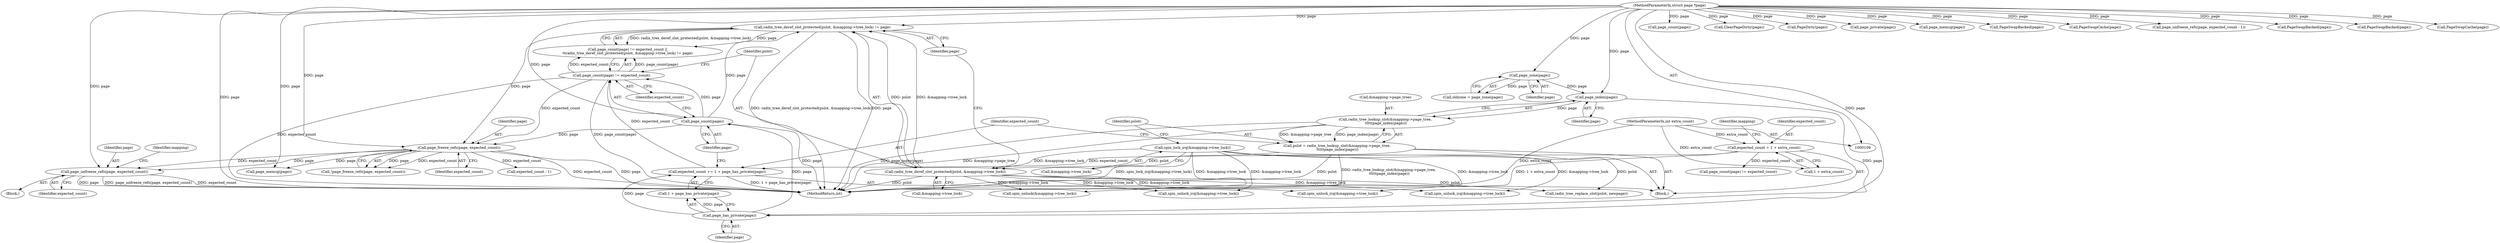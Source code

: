 digraph "0_linux_42cb14b110a5698ccf26ce59c4441722605a3743_0@API" {
"1000241" [label="(Call,page_unfreeze_refs(page, expected_count))"];
"1000217" [label="(Call,page_freeze_refs(page, expected_count))"];
"1000198" [label="(Call,radix_tree_deref_slot_protected(pslot, &mapping->tree_lock) != page)"];
"1000199" [label="(Call,radix_tree_deref_slot_protected(pslot, &mapping->tree_lock))"];
"1000177" [label="(Call,pslot = radix_tree_lookup_slot(&mapping->page_tree,\n \t\t\t\t\tpage_index(page)))"];
"1000179" [label="(Call,radix_tree_lookup_slot(&mapping->page_tree,\n \t\t\t\t\tpage_index(page)))"];
"1000184" [label="(Call,page_index(page))"];
"1000166" [label="(Call,page_zone(page))"];
"1000112" [label="(MethodParameterIn,struct page *page)"];
"1000172" [label="(Call,spin_lock_irq(&mapping->tree_lock))"];
"1000195" [label="(Call,page_count(page))"];
"1000190" [label="(Call,page_has_private(page))"];
"1000194" [label="(Call,page_count(page) != expected_count)"];
"1000186" [label="(Call,expected_count += 1 + page_has_private(page))"];
"1000121" [label="(Call,expected_count = 1 + extra_count)"];
"1000115" [label="(MethodParameterIn,int extra_count)"];
"1000116" [label="(Block,)"];
"1000133" [label="(Call,page_count(page))"];
"1000190" [label="(Call,page_has_private(page))"];
"1000294" [label="(Call,ClearPageDirty(page))"];
"1000173" [label="(Call,&mapping->tree_lock)"];
"1000177" [label="(Call,pslot = radix_tree_lookup_slot(&mapping->page_tree,\n \t\t\t\t\tpage_index(page)))"];
"1000241" [label="(Call,page_unfreeze_refs(page, expected_count))"];
"1000194" [label="(Call,page_count(page) != expected_count)"];
"1000289" [label="(Call,PageDirty(page))"];
"1000254" [label="(Call,page_memcg(page))"];
"1000285" [label="(Call,page_private(page))"];
"1000141" [label="(Call,page_memcg(page))"];
"1000218" [label="(Identifier,page)"];
"1000200" [label="(Identifier,pslot)"];
"1000186" [label="(Call,expected_count += 1 + page_has_private(page))"];
"1000184" [label="(Call,page_index(page))"];
"1000324" [label="(Call,PageSwapBacked(page))"];
"1000123" [label="(Call,1 + extra_count)"];
"1000195" [label="(Call,page_count(page))"];
"1000166" [label="(Call,page_zone(page))"];
"1000115" [label="(MethodParameterIn,int extra_count)"];
"1000247" [label="(Identifier,mapping)"];
"1000164" [label="(Call,oldzone = page_zone(page))"];
"1000198" [label="(Call,radix_tree_deref_slot_protected(pslot, &mapping->tree_lock) != page)"];
"1000191" [label="(Identifier,page)"];
"1000219" [label="(Identifier,expected_count)"];
"1000187" [label="(Identifier,expected_count)"];
"1000240" [label="(Block,)"];
"1000217" [label="(Call,page_freeze_refs(page, expected_count))"];
"1000327" [label="(Call,PageSwapCache(page))"];
"1000129" [label="(Identifier,mapping)"];
"1000197" [label="(Identifier,expected_count)"];
"1000178" [label="(Identifier,pslot)"];
"1000205" [label="(Identifier,page)"];
"1000201" [label="(Call,&mapping->tree_lock)"];
"1000244" [label="(Call,spin_unlock_irq(&mapping->tree_lock))"];
"1000301" [label="(Call,page_unfreeze_refs(page, expected_count - 1))"];
"1000351" [label="(MethodReturn,int)"];
"1000112" [label="(MethodParameterIn,struct page *page)"];
"1000121" [label="(Call,expected_count = 1 + extra_count)"];
"1000221" [label="(Call,spin_unlock_irq(&mapping->tree_lock))"];
"1000306" [label="(Call,spin_unlock(&mapping->tree_lock))"];
"1000242" [label="(Identifier,page)"];
"1000158" [label="(Call,PageSwapBacked(page))"];
"1000196" [label="(Identifier,page)"];
"1000298" [label="(Call,radix_tree_replace_slot(pslot, newpage))"];
"1000180" [label="(Call,&mapping->page_tree)"];
"1000271" [label="(Call,PageSwapBacked(page))"];
"1000303" [label="(Call,expected_count - 1)"];
"1000243" [label="(Identifier,expected_count)"];
"1000132" [label="(Call,page_count(page) != expected_count)"];
"1000122" [label="(Identifier,expected_count)"];
"1000188" [label="(Call,1 + page_has_private(page))"];
"1000216" [label="(Call,!page_freeze_refs(page, expected_count))"];
"1000172" [label="(Call,spin_lock_irq(&mapping->tree_lock))"];
"1000278" [label="(Call,PageSwapCache(page))"];
"1000179" [label="(Call,radix_tree_lookup_slot(&mapping->page_tree,\n \t\t\t\t\tpage_index(page)))"];
"1000193" [label="(Call,page_count(page) != expected_count ||\n\t\tradix_tree_deref_slot_protected(pslot, &mapping->tree_lock) != page)"];
"1000167" [label="(Identifier,page)"];
"1000185" [label="(Identifier,page)"];
"1000199" [label="(Call,radix_tree_deref_slot_protected(pslot, &mapping->tree_lock))"];
"1000207" [label="(Call,spin_unlock_irq(&mapping->tree_lock))"];
"1000241" -> "1000240"  [label="AST: "];
"1000241" -> "1000243"  [label="CFG: "];
"1000242" -> "1000241"  [label="AST: "];
"1000243" -> "1000241"  [label="AST: "];
"1000247" -> "1000241"  [label="CFG: "];
"1000241" -> "1000351"  [label="DDG: page"];
"1000241" -> "1000351"  [label="DDG: page_unfreeze_refs(page, expected_count)"];
"1000241" -> "1000351"  [label="DDG: expected_count"];
"1000217" -> "1000241"  [label="DDG: page"];
"1000217" -> "1000241"  [label="DDG: expected_count"];
"1000112" -> "1000241"  [label="DDG: page"];
"1000217" -> "1000216"  [label="AST: "];
"1000217" -> "1000219"  [label="CFG: "];
"1000218" -> "1000217"  [label="AST: "];
"1000219" -> "1000217"  [label="AST: "];
"1000216" -> "1000217"  [label="CFG: "];
"1000217" -> "1000351"  [label="DDG: expected_count"];
"1000217" -> "1000351"  [label="DDG: page"];
"1000217" -> "1000216"  [label="DDG: page"];
"1000217" -> "1000216"  [label="DDG: expected_count"];
"1000198" -> "1000217"  [label="DDG: page"];
"1000195" -> "1000217"  [label="DDG: page"];
"1000112" -> "1000217"  [label="DDG: page"];
"1000194" -> "1000217"  [label="DDG: expected_count"];
"1000217" -> "1000254"  [label="DDG: page"];
"1000217" -> "1000303"  [label="DDG: expected_count"];
"1000198" -> "1000193"  [label="AST: "];
"1000198" -> "1000205"  [label="CFG: "];
"1000199" -> "1000198"  [label="AST: "];
"1000205" -> "1000198"  [label="AST: "];
"1000193" -> "1000198"  [label="CFG: "];
"1000198" -> "1000351"  [label="DDG: radix_tree_deref_slot_protected(pslot, &mapping->tree_lock)"];
"1000198" -> "1000351"  [label="DDG: page"];
"1000198" -> "1000193"  [label="DDG: radix_tree_deref_slot_protected(pslot, &mapping->tree_lock)"];
"1000198" -> "1000193"  [label="DDG: page"];
"1000199" -> "1000198"  [label="DDG: pslot"];
"1000199" -> "1000198"  [label="DDG: &mapping->tree_lock"];
"1000195" -> "1000198"  [label="DDG: page"];
"1000112" -> "1000198"  [label="DDG: page"];
"1000199" -> "1000201"  [label="CFG: "];
"1000200" -> "1000199"  [label="AST: "];
"1000201" -> "1000199"  [label="AST: "];
"1000205" -> "1000199"  [label="CFG: "];
"1000199" -> "1000351"  [label="DDG: pslot"];
"1000177" -> "1000199"  [label="DDG: pslot"];
"1000172" -> "1000199"  [label="DDG: &mapping->tree_lock"];
"1000199" -> "1000207"  [label="DDG: &mapping->tree_lock"];
"1000199" -> "1000221"  [label="DDG: &mapping->tree_lock"];
"1000199" -> "1000244"  [label="DDG: &mapping->tree_lock"];
"1000199" -> "1000298"  [label="DDG: pslot"];
"1000199" -> "1000306"  [label="DDG: &mapping->tree_lock"];
"1000177" -> "1000116"  [label="AST: "];
"1000177" -> "1000179"  [label="CFG: "];
"1000178" -> "1000177"  [label="AST: "];
"1000179" -> "1000177"  [label="AST: "];
"1000187" -> "1000177"  [label="CFG: "];
"1000177" -> "1000351"  [label="DDG: pslot"];
"1000177" -> "1000351"  [label="DDG: radix_tree_lookup_slot(&mapping->page_tree,\n \t\t\t\t\tpage_index(page))"];
"1000179" -> "1000177"  [label="DDG: &mapping->page_tree"];
"1000179" -> "1000177"  [label="DDG: page_index(page)"];
"1000177" -> "1000298"  [label="DDG: pslot"];
"1000179" -> "1000184"  [label="CFG: "];
"1000180" -> "1000179"  [label="AST: "];
"1000184" -> "1000179"  [label="AST: "];
"1000179" -> "1000351"  [label="DDG: page_index(page)"];
"1000179" -> "1000351"  [label="DDG: &mapping->page_tree"];
"1000184" -> "1000179"  [label="DDG: page"];
"1000184" -> "1000185"  [label="CFG: "];
"1000185" -> "1000184"  [label="AST: "];
"1000166" -> "1000184"  [label="DDG: page"];
"1000112" -> "1000184"  [label="DDG: page"];
"1000184" -> "1000190"  [label="DDG: page"];
"1000166" -> "1000164"  [label="AST: "];
"1000166" -> "1000167"  [label="CFG: "];
"1000167" -> "1000166"  [label="AST: "];
"1000164" -> "1000166"  [label="CFG: "];
"1000166" -> "1000164"  [label="DDG: page"];
"1000112" -> "1000166"  [label="DDG: page"];
"1000112" -> "1000109"  [label="AST: "];
"1000112" -> "1000351"  [label="DDG: page"];
"1000112" -> "1000133"  [label="DDG: page"];
"1000112" -> "1000141"  [label="DDG: page"];
"1000112" -> "1000158"  [label="DDG: page"];
"1000112" -> "1000190"  [label="DDG: page"];
"1000112" -> "1000195"  [label="DDG: page"];
"1000112" -> "1000254"  [label="DDG: page"];
"1000112" -> "1000271"  [label="DDG: page"];
"1000112" -> "1000278"  [label="DDG: page"];
"1000112" -> "1000285"  [label="DDG: page"];
"1000112" -> "1000289"  [label="DDG: page"];
"1000112" -> "1000294"  [label="DDG: page"];
"1000112" -> "1000301"  [label="DDG: page"];
"1000112" -> "1000324"  [label="DDG: page"];
"1000112" -> "1000327"  [label="DDG: page"];
"1000172" -> "1000116"  [label="AST: "];
"1000172" -> "1000173"  [label="CFG: "];
"1000173" -> "1000172"  [label="AST: "];
"1000178" -> "1000172"  [label="CFG: "];
"1000172" -> "1000351"  [label="DDG: spin_lock_irq(&mapping->tree_lock)"];
"1000172" -> "1000207"  [label="DDG: &mapping->tree_lock"];
"1000172" -> "1000221"  [label="DDG: &mapping->tree_lock"];
"1000172" -> "1000244"  [label="DDG: &mapping->tree_lock"];
"1000172" -> "1000306"  [label="DDG: &mapping->tree_lock"];
"1000195" -> "1000194"  [label="AST: "];
"1000195" -> "1000196"  [label="CFG: "];
"1000196" -> "1000195"  [label="AST: "];
"1000197" -> "1000195"  [label="CFG: "];
"1000195" -> "1000351"  [label="DDG: page"];
"1000195" -> "1000194"  [label="DDG: page"];
"1000190" -> "1000195"  [label="DDG: page"];
"1000190" -> "1000188"  [label="AST: "];
"1000190" -> "1000191"  [label="CFG: "];
"1000191" -> "1000190"  [label="AST: "];
"1000188" -> "1000190"  [label="CFG: "];
"1000190" -> "1000186"  [label="DDG: page"];
"1000190" -> "1000188"  [label="DDG: page"];
"1000194" -> "1000193"  [label="AST: "];
"1000194" -> "1000197"  [label="CFG: "];
"1000197" -> "1000194"  [label="AST: "];
"1000200" -> "1000194"  [label="CFG: "];
"1000193" -> "1000194"  [label="CFG: "];
"1000194" -> "1000351"  [label="DDG: page_count(page)"];
"1000194" -> "1000351"  [label="DDG: expected_count"];
"1000194" -> "1000193"  [label="DDG: page_count(page)"];
"1000194" -> "1000193"  [label="DDG: expected_count"];
"1000186" -> "1000194"  [label="DDG: expected_count"];
"1000186" -> "1000116"  [label="AST: "];
"1000186" -> "1000188"  [label="CFG: "];
"1000187" -> "1000186"  [label="AST: "];
"1000188" -> "1000186"  [label="AST: "];
"1000196" -> "1000186"  [label="CFG: "];
"1000186" -> "1000351"  [label="DDG: 1 + page_has_private(page)"];
"1000121" -> "1000186"  [label="DDG: expected_count"];
"1000121" -> "1000116"  [label="AST: "];
"1000121" -> "1000123"  [label="CFG: "];
"1000122" -> "1000121"  [label="AST: "];
"1000123" -> "1000121"  [label="AST: "];
"1000129" -> "1000121"  [label="CFG: "];
"1000121" -> "1000351"  [label="DDG: 1 + extra_count"];
"1000115" -> "1000121"  [label="DDG: extra_count"];
"1000121" -> "1000132"  [label="DDG: expected_count"];
"1000115" -> "1000109"  [label="AST: "];
"1000115" -> "1000351"  [label="DDG: extra_count"];
"1000115" -> "1000123"  [label="DDG: extra_count"];
}

